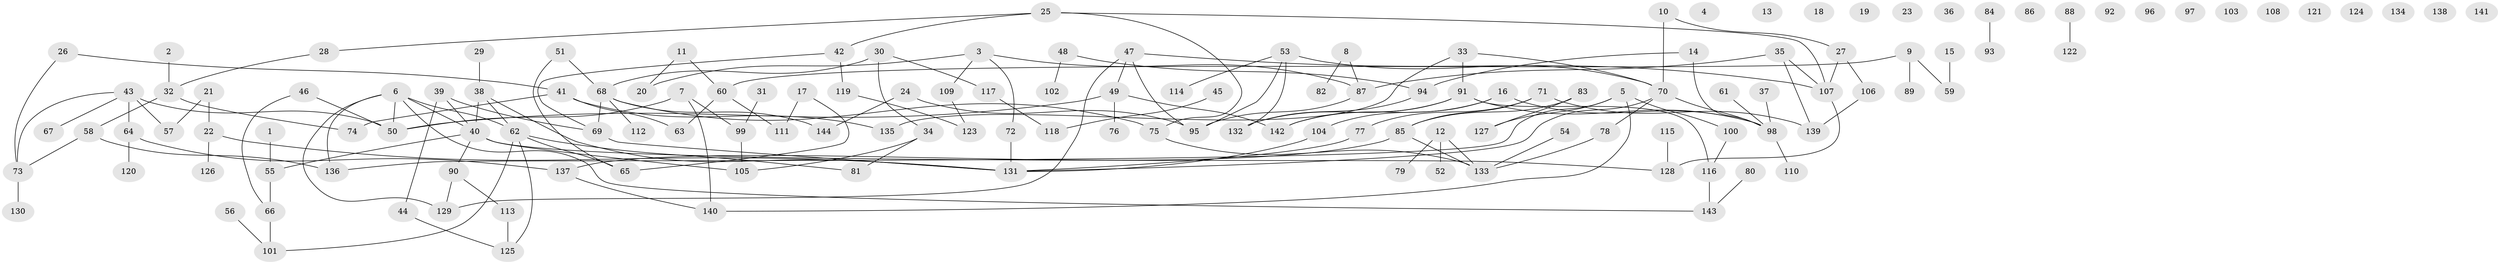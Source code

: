 // coarse degree distribution, {6: 0.07317073170731707, 5: 0.04878048780487805, 3: 0.2804878048780488, 2: 0.24390243902439024, 1: 0.2073170731707317, 7: 0.024390243902439025, 4: 0.0975609756097561, 8: 0.024390243902439025}
// Generated by graph-tools (version 1.1) at 2025/48/03/04/25 22:48:18]
// undirected, 144 vertices, 168 edges
graph export_dot {
  node [color=gray90,style=filled];
  1;
  2;
  3;
  4;
  5;
  6;
  7;
  8;
  9;
  10;
  11;
  12;
  13;
  14;
  15;
  16;
  17;
  18;
  19;
  20;
  21;
  22;
  23;
  24;
  25;
  26;
  27;
  28;
  29;
  30;
  31;
  32;
  33;
  34;
  35;
  36;
  37;
  38;
  39;
  40;
  41;
  42;
  43;
  44;
  45;
  46;
  47;
  48;
  49;
  50;
  51;
  52;
  53;
  54;
  55;
  56;
  57;
  58;
  59;
  60;
  61;
  62;
  63;
  64;
  65;
  66;
  67;
  68;
  69;
  70;
  71;
  72;
  73;
  74;
  75;
  76;
  77;
  78;
  79;
  80;
  81;
  82;
  83;
  84;
  85;
  86;
  87;
  88;
  89;
  90;
  91;
  92;
  93;
  94;
  95;
  96;
  97;
  98;
  99;
  100;
  101;
  102;
  103;
  104;
  105;
  106;
  107;
  108;
  109;
  110;
  111;
  112;
  113;
  114;
  115;
  116;
  117;
  118;
  119;
  120;
  121;
  122;
  123;
  124;
  125;
  126;
  127;
  128;
  129;
  130;
  131;
  132;
  133;
  134;
  135;
  136;
  137;
  138;
  139;
  140;
  141;
  142;
  143;
  144;
  1 -- 55;
  2 -- 32;
  3 -- 20;
  3 -- 72;
  3 -- 87;
  3 -- 109;
  5 -- 100;
  5 -- 127;
  5 -- 136;
  5 -- 140;
  6 -- 40;
  6 -- 50;
  6 -- 62;
  6 -- 129;
  6 -- 136;
  6 -- 143;
  7 -- 50;
  7 -- 99;
  7 -- 140;
  8 -- 82;
  8 -- 87;
  9 -- 59;
  9 -- 60;
  9 -- 89;
  10 -- 27;
  10 -- 70;
  11 -- 20;
  11 -- 60;
  12 -- 52;
  12 -- 79;
  12 -- 133;
  14 -- 94;
  14 -- 98;
  15 -- 59;
  16 -- 98;
  16 -- 104;
  16 -- 142;
  17 -- 65;
  17 -- 111;
  21 -- 22;
  21 -- 57;
  22 -- 126;
  22 -- 131;
  24 -- 95;
  24 -- 144;
  25 -- 28;
  25 -- 42;
  25 -- 75;
  25 -- 107;
  26 -- 41;
  26 -- 73;
  27 -- 106;
  27 -- 107;
  28 -- 32;
  29 -- 38;
  30 -- 34;
  30 -- 68;
  30 -- 117;
  31 -- 99;
  32 -- 58;
  32 -- 74;
  33 -- 70;
  33 -- 91;
  33 -- 135;
  34 -- 81;
  34 -- 105;
  35 -- 87;
  35 -- 107;
  35 -- 139;
  37 -- 98;
  38 -- 40;
  38 -- 62;
  38 -- 131;
  39 -- 40;
  39 -- 44;
  39 -- 69;
  40 -- 55;
  40 -- 90;
  40 -- 105;
  40 -- 128;
  41 -- 63;
  41 -- 74;
  41 -- 135;
  42 -- 69;
  42 -- 119;
  43 -- 50;
  43 -- 57;
  43 -- 64;
  43 -- 67;
  43 -- 73;
  44 -- 125;
  45 -- 118;
  46 -- 50;
  46 -- 66;
  47 -- 49;
  47 -- 95;
  47 -- 107;
  47 -- 129;
  48 -- 94;
  48 -- 102;
  49 -- 50;
  49 -- 76;
  49 -- 142;
  51 -- 65;
  51 -- 68;
  53 -- 70;
  53 -- 95;
  53 -- 114;
  53 -- 132;
  54 -- 133;
  55 -- 66;
  56 -- 101;
  58 -- 73;
  58 -- 136;
  60 -- 63;
  60 -- 111;
  61 -- 98;
  62 -- 65;
  62 -- 81;
  62 -- 101;
  62 -- 125;
  64 -- 120;
  64 -- 137;
  66 -- 101;
  68 -- 69;
  68 -- 75;
  68 -- 112;
  68 -- 144;
  69 -- 131;
  70 -- 78;
  70 -- 98;
  70 -- 131;
  71 -- 77;
  71 -- 85;
  71 -- 139;
  72 -- 131;
  73 -- 130;
  75 -- 133;
  77 -- 131;
  78 -- 133;
  80 -- 143;
  83 -- 85;
  83 -- 127;
  84 -- 93;
  85 -- 133;
  85 -- 137;
  87 -- 95;
  88 -- 122;
  90 -- 113;
  90 -- 129;
  91 -- 98;
  91 -- 116;
  91 -- 132;
  91 -- 142;
  94 -- 132;
  98 -- 110;
  99 -- 105;
  100 -- 116;
  104 -- 131;
  106 -- 139;
  107 -- 128;
  109 -- 123;
  113 -- 125;
  115 -- 128;
  116 -- 143;
  117 -- 118;
  119 -- 123;
  137 -- 140;
}
